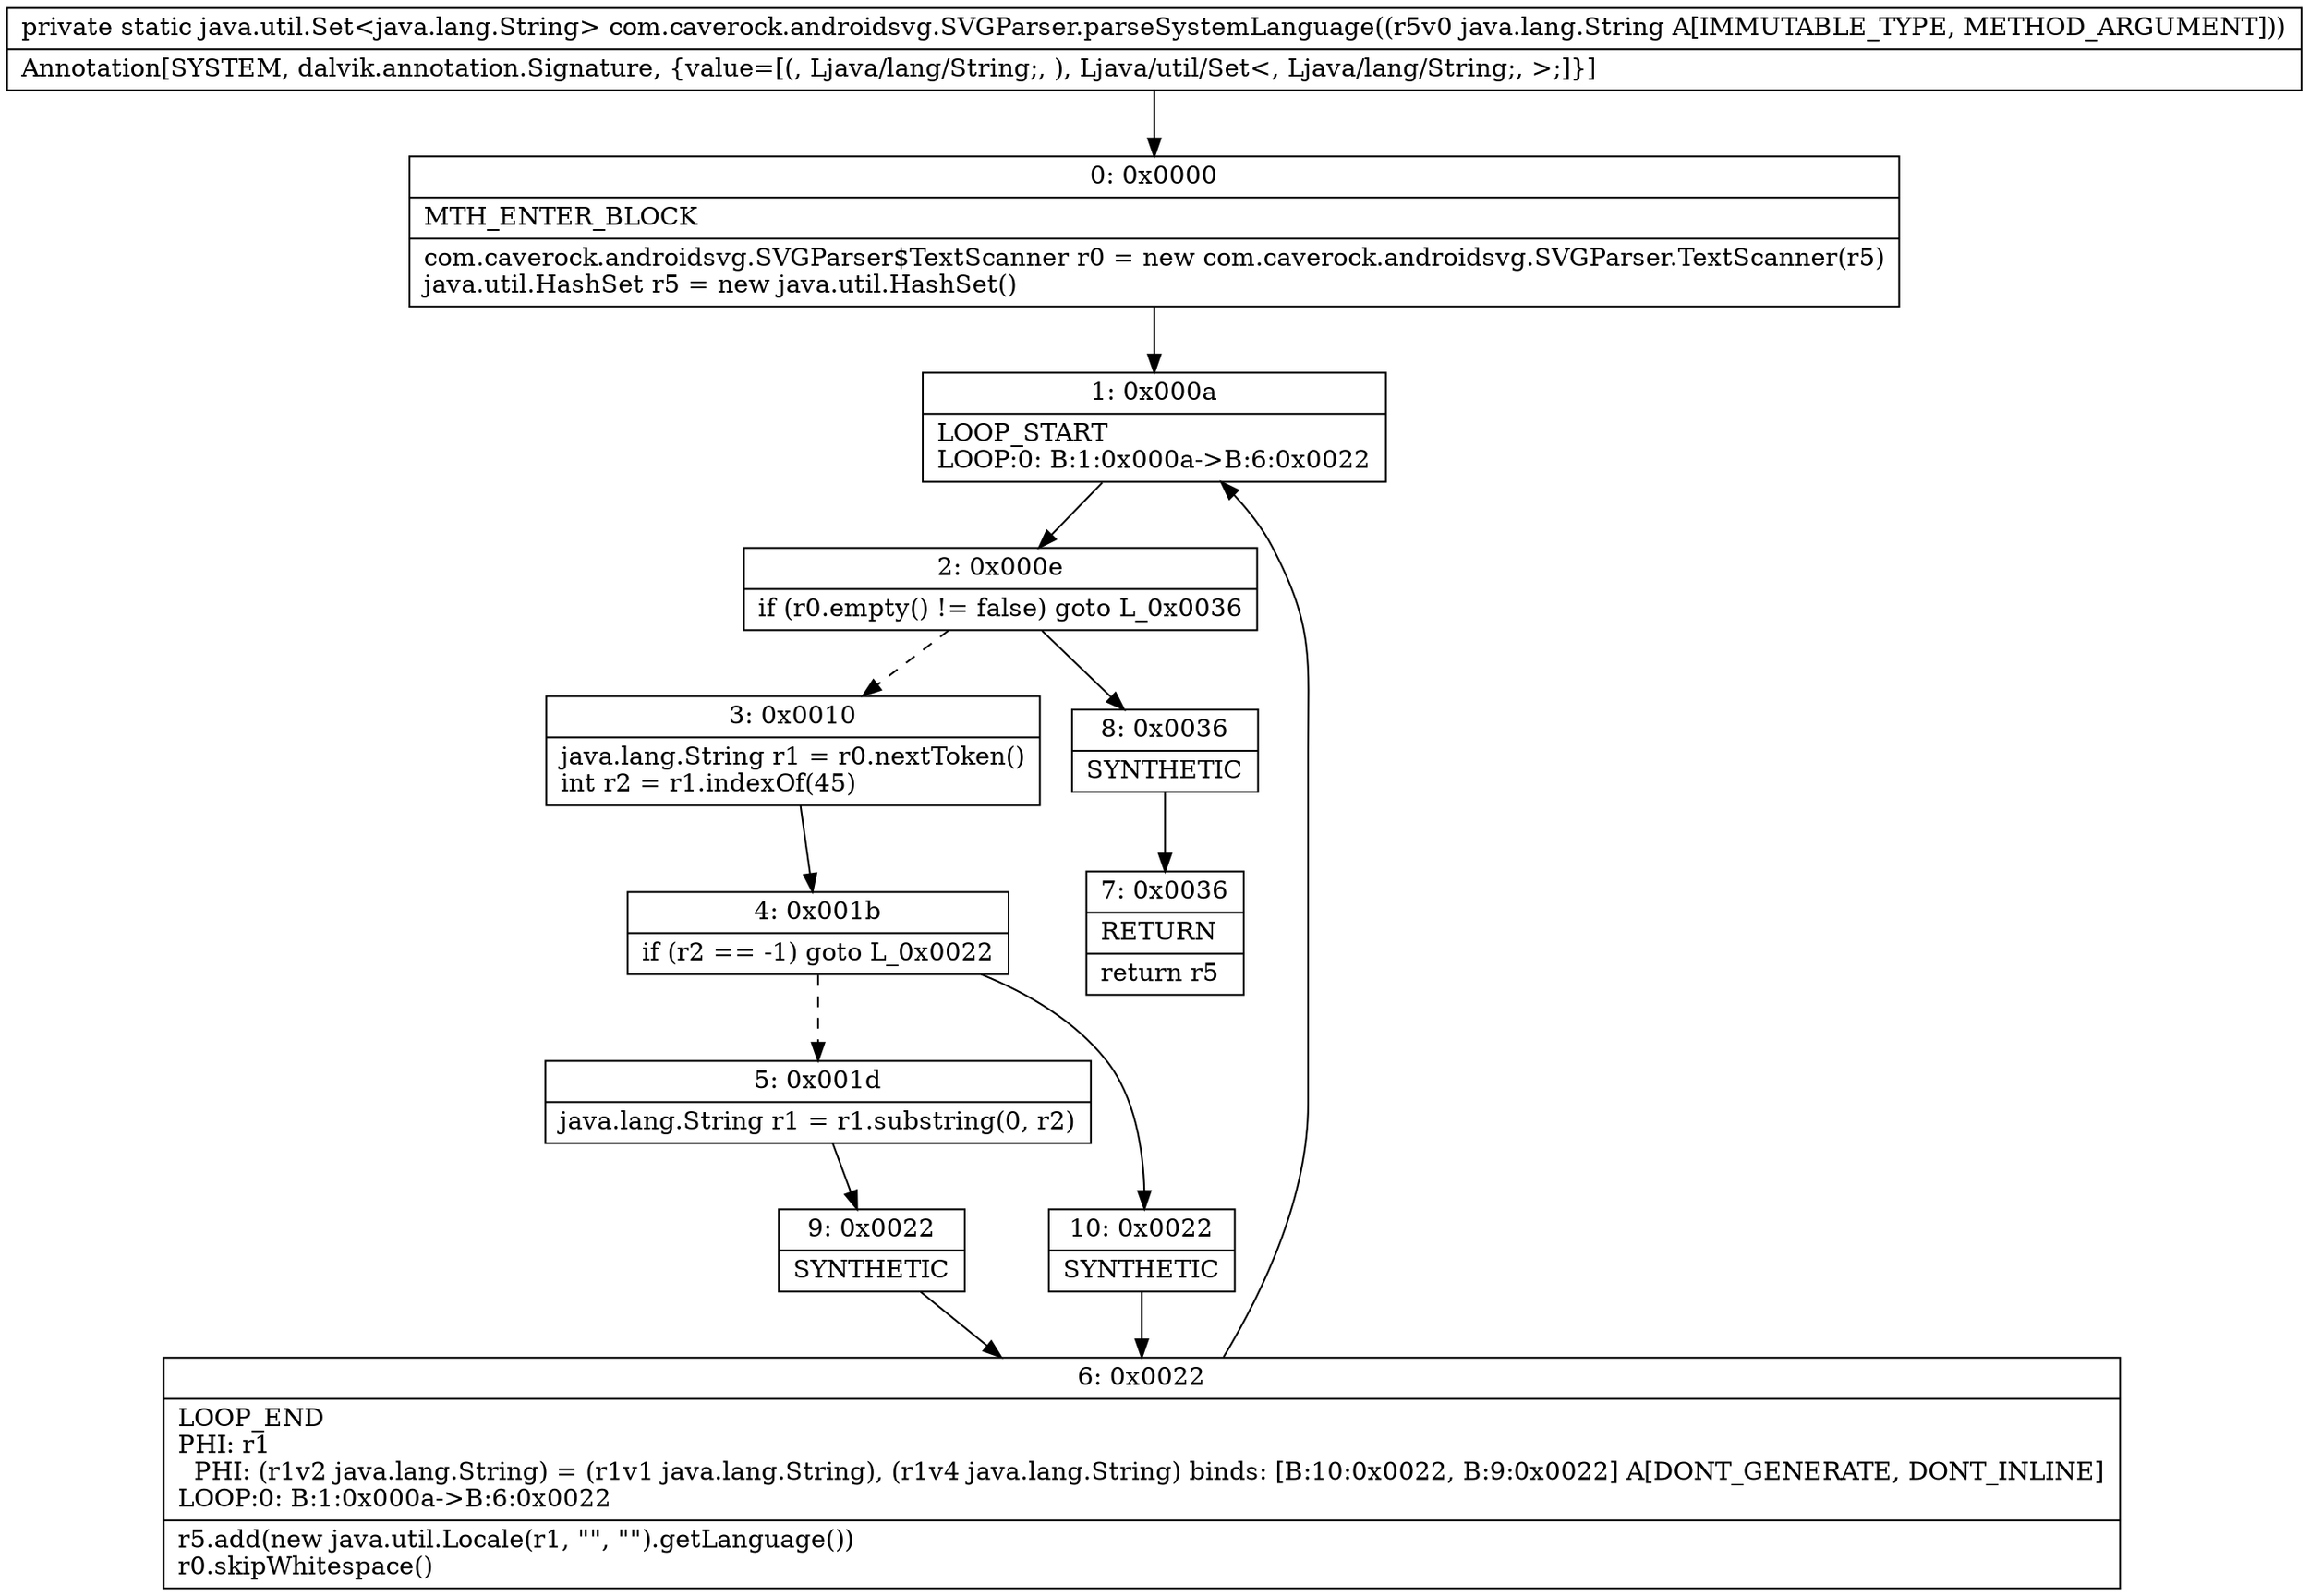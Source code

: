 digraph "CFG forcom.caverock.androidsvg.SVGParser.parseSystemLanguage(Ljava\/lang\/String;)Ljava\/util\/Set;" {
Node_0 [shape=record,label="{0\:\ 0x0000|MTH_ENTER_BLOCK\l|com.caverock.androidsvg.SVGParser$TextScanner r0 = new com.caverock.androidsvg.SVGParser.TextScanner(r5)\ljava.util.HashSet r5 = new java.util.HashSet()\l}"];
Node_1 [shape=record,label="{1\:\ 0x000a|LOOP_START\lLOOP:0: B:1:0x000a\-\>B:6:0x0022\l}"];
Node_2 [shape=record,label="{2\:\ 0x000e|if (r0.empty() != false) goto L_0x0036\l}"];
Node_3 [shape=record,label="{3\:\ 0x0010|java.lang.String r1 = r0.nextToken()\lint r2 = r1.indexOf(45)\l}"];
Node_4 [shape=record,label="{4\:\ 0x001b|if (r2 == \-1) goto L_0x0022\l}"];
Node_5 [shape=record,label="{5\:\ 0x001d|java.lang.String r1 = r1.substring(0, r2)\l}"];
Node_6 [shape=record,label="{6\:\ 0x0022|LOOP_END\lPHI: r1 \l  PHI: (r1v2 java.lang.String) = (r1v1 java.lang.String), (r1v4 java.lang.String) binds: [B:10:0x0022, B:9:0x0022] A[DONT_GENERATE, DONT_INLINE]\lLOOP:0: B:1:0x000a\-\>B:6:0x0022\l|r5.add(new java.util.Locale(r1, \"\", \"\").getLanguage())\lr0.skipWhitespace()\l}"];
Node_7 [shape=record,label="{7\:\ 0x0036|RETURN\l|return r5\l}"];
Node_8 [shape=record,label="{8\:\ 0x0036|SYNTHETIC\l}"];
Node_9 [shape=record,label="{9\:\ 0x0022|SYNTHETIC\l}"];
Node_10 [shape=record,label="{10\:\ 0x0022|SYNTHETIC\l}"];
MethodNode[shape=record,label="{private static java.util.Set\<java.lang.String\> com.caverock.androidsvg.SVGParser.parseSystemLanguage((r5v0 java.lang.String A[IMMUTABLE_TYPE, METHOD_ARGUMENT]))  | Annotation[SYSTEM, dalvik.annotation.Signature, \{value=[(, Ljava\/lang\/String;, ), Ljava\/util\/Set\<, Ljava\/lang\/String;, \>;]\}]\l}"];
MethodNode -> Node_0;
Node_0 -> Node_1;
Node_1 -> Node_2;
Node_2 -> Node_3[style=dashed];
Node_2 -> Node_8;
Node_3 -> Node_4;
Node_4 -> Node_5[style=dashed];
Node_4 -> Node_10;
Node_5 -> Node_9;
Node_6 -> Node_1;
Node_8 -> Node_7;
Node_9 -> Node_6;
Node_10 -> Node_6;
}

